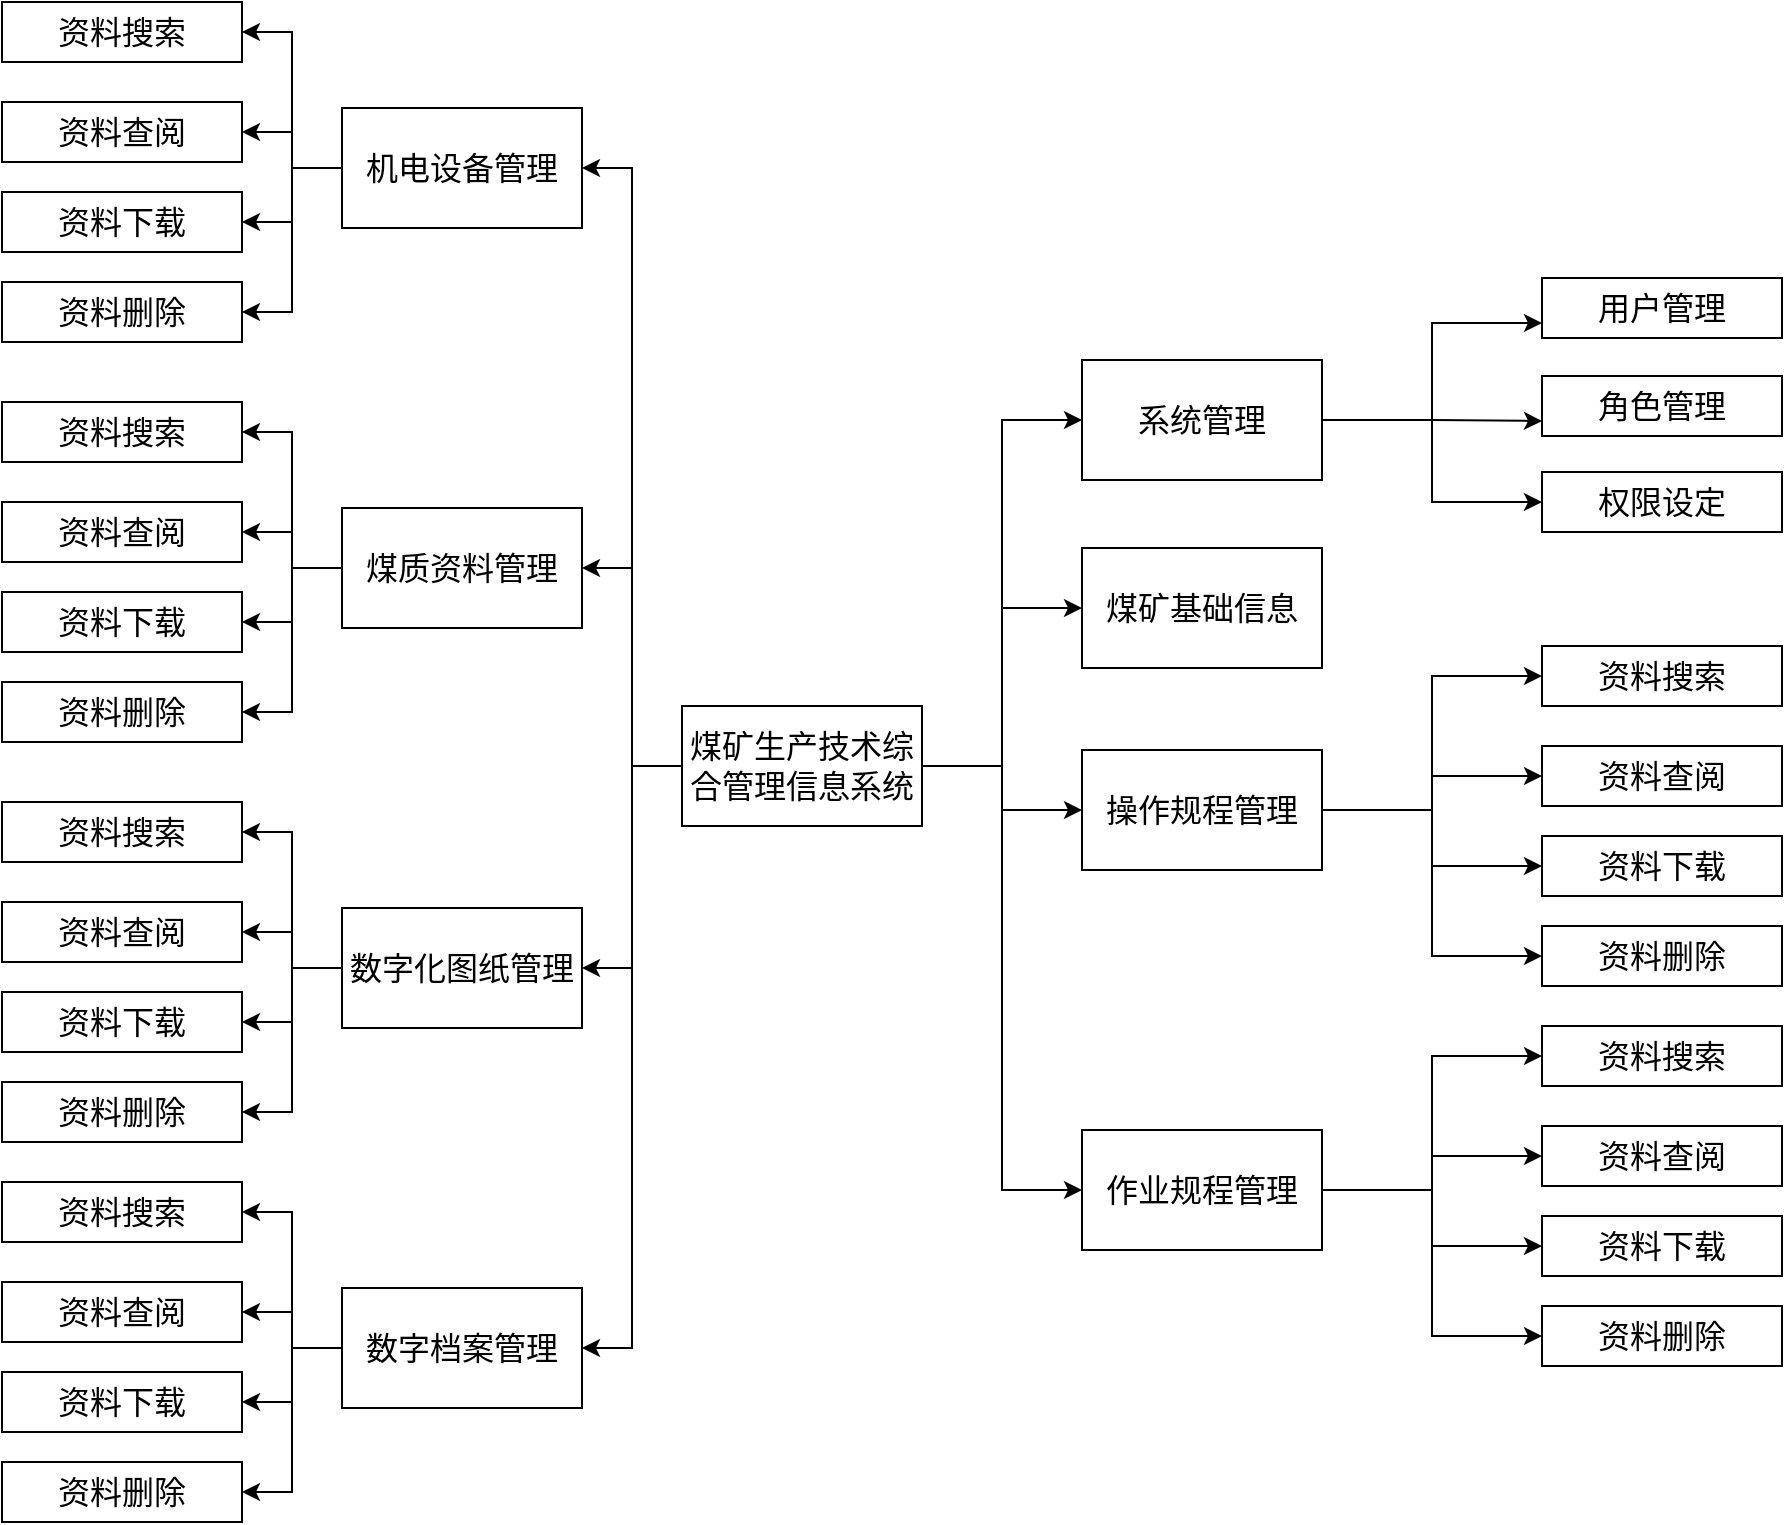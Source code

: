 <mxfile version="21.5.2" type="github">
  <diagram name="第 1 页" id="Rfx2daZXtx6ITtFQusi0">
    <mxGraphModel dx="2772" dy="1612" grid="1" gridSize="10" guides="1" tooltips="1" connect="1" arrows="1" fold="1" page="1" pageScale="1" pageWidth="827" pageHeight="1169" math="0" shadow="0">
      <root>
        <mxCell id="0" />
        <mxCell id="1" parent="0" />
        <mxCell id="nWocL8AzZrYUBFs30rDb-3" value="" style="edgeStyle=orthogonalEdgeStyle;rounded=0;orthogonalLoop=1;jettySize=auto;html=1;entryX=0;entryY=0.5;entryDx=0;entryDy=0;" edge="1" parent="1" source="nWocL8AzZrYUBFs30rDb-1" target="nWocL8AzZrYUBFs30rDb-2">
          <mxGeometry relative="1" as="geometry" />
        </mxCell>
        <mxCell id="nWocL8AzZrYUBFs30rDb-11" style="edgeStyle=orthogonalEdgeStyle;rounded=0;orthogonalLoop=1;jettySize=auto;html=1;entryX=0;entryY=0.5;entryDx=0;entryDy=0;" edge="1" parent="1" source="nWocL8AzZrYUBFs30rDb-1" target="nWocL8AzZrYUBFs30rDb-10">
          <mxGeometry relative="1" as="geometry" />
        </mxCell>
        <mxCell id="nWocL8AzZrYUBFs30rDb-13" style="edgeStyle=orthogonalEdgeStyle;rounded=0;orthogonalLoop=1;jettySize=auto;html=1;" edge="1" parent="1" source="nWocL8AzZrYUBFs30rDb-1" target="nWocL8AzZrYUBFs30rDb-12">
          <mxGeometry relative="1" as="geometry" />
        </mxCell>
        <mxCell id="nWocL8AzZrYUBFs30rDb-31" style="edgeStyle=orthogonalEdgeStyle;rounded=0;orthogonalLoop=1;jettySize=auto;html=1;entryX=0;entryY=0.5;entryDx=0;entryDy=0;" edge="1" parent="1" source="nWocL8AzZrYUBFs30rDb-1" target="nWocL8AzZrYUBFs30rDb-26">
          <mxGeometry relative="1" as="geometry" />
        </mxCell>
        <mxCell id="nWocL8AzZrYUBFs30rDb-73" style="edgeStyle=orthogonalEdgeStyle;rounded=0;orthogonalLoop=1;jettySize=auto;html=1;entryX=1;entryY=0.5;entryDx=0;entryDy=0;" edge="1" parent="1" source="nWocL8AzZrYUBFs30rDb-1" target="nWocL8AzZrYUBFs30rDb-36">
          <mxGeometry relative="1" as="geometry" />
        </mxCell>
        <mxCell id="nWocL8AzZrYUBFs30rDb-74" style="edgeStyle=orthogonalEdgeStyle;rounded=0;orthogonalLoop=1;jettySize=auto;html=1;entryX=1;entryY=0.5;entryDx=0;entryDy=0;" edge="1" parent="1" source="nWocL8AzZrYUBFs30rDb-1" target="nWocL8AzZrYUBFs30rDb-50">
          <mxGeometry relative="1" as="geometry" />
        </mxCell>
        <mxCell id="nWocL8AzZrYUBFs30rDb-75" style="edgeStyle=orthogonalEdgeStyle;rounded=0;orthogonalLoop=1;jettySize=auto;html=1;entryX=1;entryY=0.5;entryDx=0;entryDy=0;" edge="1" parent="1" source="nWocL8AzZrYUBFs30rDb-1" target="nWocL8AzZrYUBFs30rDb-59">
          <mxGeometry relative="1" as="geometry" />
        </mxCell>
        <mxCell id="nWocL8AzZrYUBFs30rDb-76" style="edgeStyle=orthogonalEdgeStyle;rounded=0;orthogonalLoop=1;jettySize=auto;html=1;entryX=1;entryY=0.5;entryDx=0;entryDy=0;" edge="1" parent="1" source="nWocL8AzZrYUBFs30rDb-1" target="nWocL8AzZrYUBFs30rDb-68">
          <mxGeometry relative="1" as="geometry" />
        </mxCell>
        <mxCell id="nWocL8AzZrYUBFs30rDb-1" value="&lt;font style=&quot;font-size: 16px;&quot;&gt;煤矿生产技术综合管理信息系统&lt;/font&gt;" style="rounded=0;whiteSpace=wrap;html=1;fontSize=16;" vertex="1" parent="1">
          <mxGeometry x="614" y="442" width="120" height="60" as="geometry" />
        </mxCell>
        <mxCell id="nWocL8AzZrYUBFs30rDb-5" value="" style="edgeStyle=orthogonalEdgeStyle;rounded=0;orthogonalLoop=1;jettySize=auto;html=1;entryX=0;entryY=0.75;entryDx=0;entryDy=0;" edge="1" parent="1" source="nWocL8AzZrYUBFs30rDb-2" target="nWocL8AzZrYUBFs30rDb-4">
          <mxGeometry relative="1" as="geometry" />
        </mxCell>
        <mxCell id="nWocL8AzZrYUBFs30rDb-8" style="edgeStyle=orthogonalEdgeStyle;rounded=0;orthogonalLoop=1;jettySize=auto;html=1;entryX=0;entryY=0.75;entryDx=0;entryDy=0;" edge="1" parent="1" source="nWocL8AzZrYUBFs30rDb-2" target="nWocL8AzZrYUBFs30rDb-6">
          <mxGeometry relative="1" as="geometry" />
        </mxCell>
        <mxCell id="nWocL8AzZrYUBFs30rDb-9" style="edgeStyle=orthogonalEdgeStyle;rounded=0;orthogonalLoop=1;jettySize=auto;html=1;entryX=0;entryY=0.5;entryDx=0;entryDy=0;" edge="1" parent="1" source="nWocL8AzZrYUBFs30rDb-2" target="nWocL8AzZrYUBFs30rDb-7">
          <mxGeometry relative="1" as="geometry" />
        </mxCell>
        <mxCell id="nWocL8AzZrYUBFs30rDb-2" value="系统管理" style="whiteSpace=wrap;html=1;rounded=0;fontSize=16;" vertex="1" parent="1">
          <mxGeometry x="814" y="269" width="120" height="60" as="geometry" />
        </mxCell>
        <mxCell id="nWocL8AzZrYUBFs30rDb-4" value="用户管理" style="whiteSpace=wrap;html=1;rounded=0;fontSize=16;" vertex="1" parent="1">
          <mxGeometry x="1044" y="228" width="120" height="30" as="geometry" />
        </mxCell>
        <mxCell id="nWocL8AzZrYUBFs30rDb-6" value="角色管理" style="whiteSpace=wrap;html=1;rounded=0;fontSize=16;" vertex="1" parent="1">
          <mxGeometry x="1044" y="277" width="120" height="30" as="geometry" />
        </mxCell>
        <mxCell id="nWocL8AzZrYUBFs30rDb-7" value="权限设定" style="whiteSpace=wrap;html=1;rounded=0;fontSize=16;" vertex="1" parent="1">
          <mxGeometry x="1044" y="325" width="120" height="30" as="geometry" />
        </mxCell>
        <mxCell id="nWocL8AzZrYUBFs30rDb-10" value="煤矿基础信息" style="whiteSpace=wrap;html=1;rounded=0;fontSize=16;" vertex="1" parent="1">
          <mxGeometry x="814" y="363" width="120" height="60" as="geometry" />
        </mxCell>
        <mxCell id="nWocL8AzZrYUBFs30rDb-18" style="edgeStyle=orthogonalEdgeStyle;rounded=0;orthogonalLoop=1;jettySize=auto;html=1;entryX=0;entryY=0.5;entryDx=0;entryDy=0;" edge="1" parent="1" source="nWocL8AzZrYUBFs30rDb-12" target="nWocL8AzZrYUBFs30rDb-14">
          <mxGeometry relative="1" as="geometry" />
        </mxCell>
        <mxCell id="nWocL8AzZrYUBFs30rDb-19" style="edgeStyle=orthogonalEdgeStyle;rounded=0;orthogonalLoop=1;jettySize=auto;html=1;entryX=0;entryY=0.5;entryDx=0;entryDy=0;" edge="1" parent="1" source="nWocL8AzZrYUBFs30rDb-12" target="nWocL8AzZrYUBFs30rDb-15">
          <mxGeometry relative="1" as="geometry" />
        </mxCell>
        <mxCell id="nWocL8AzZrYUBFs30rDb-20" style="edgeStyle=orthogonalEdgeStyle;rounded=0;orthogonalLoop=1;jettySize=auto;html=1;entryX=0;entryY=0.5;entryDx=0;entryDy=0;" edge="1" parent="1" source="nWocL8AzZrYUBFs30rDb-12" target="nWocL8AzZrYUBFs30rDb-16">
          <mxGeometry relative="1" as="geometry" />
        </mxCell>
        <mxCell id="nWocL8AzZrYUBFs30rDb-21" style="edgeStyle=orthogonalEdgeStyle;rounded=0;orthogonalLoop=1;jettySize=auto;html=1;entryX=0;entryY=0.5;entryDx=0;entryDy=0;" edge="1" parent="1" source="nWocL8AzZrYUBFs30rDb-12" target="nWocL8AzZrYUBFs30rDb-17">
          <mxGeometry relative="1" as="geometry" />
        </mxCell>
        <mxCell id="nWocL8AzZrYUBFs30rDb-12" value="操作规程管理" style="whiteSpace=wrap;html=1;rounded=0;fontSize=16;" vertex="1" parent="1">
          <mxGeometry x="814" y="464" width="120" height="60" as="geometry" />
        </mxCell>
        <mxCell id="nWocL8AzZrYUBFs30rDb-14" value="资料搜索" style="whiteSpace=wrap;html=1;rounded=0;fontSize=16;" vertex="1" parent="1">
          <mxGeometry x="1044" y="412" width="120" height="30" as="geometry" />
        </mxCell>
        <mxCell id="nWocL8AzZrYUBFs30rDb-15" value="资料查阅" style="whiteSpace=wrap;html=1;rounded=0;fontSize=16;" vertex="1" parent="1">
          <mxGeometry x="1044" y="462" width="120" height="30" as="geometry" />
        </mxCell>
        <mxCell id="nWocL8AzZrYUBFs30rDb-16" value="资料下载" style="whiteSpace=wrap;html=1;rounded=0;fontSize=16;" vertex="1" parent="1">
          <mxGeometry x="1044" y="507" width="120" height="30" as="geometry" />
        </mxCell>
        <mxCell id="nWocL8AzZrYUBFs30rDb-17" value="资料删除" style="whiteSpace=wrap;html=1;rounded=0;fontSize=16;" vertex="1" parent="1">
          <mxGeometry x="1044" y="552" width="120" height="30" as="geometry" />
        </mxCell>
        <mxCell id="nWocL8AzZrYUBFs30rDb-22" style="edgeStyle=orthogonalEdgeStyle;rounded=0;orthogonalLoop=1;jettySize=auto;html=1;entryX=0;entryY=0.5;entryDx=0;entryDy=0;" edge="1" parent="1" source="nWocL8AzZrYUBFs30rDb-26" target="nWocL8AzZrYUBFs30rDb-27">
          <mxGeometry relative="1" as="geometry" />
        </mxCell>
        <mxCell id="nWocL8AzZrYUBFs30rDb-23" style="edgeStyle=orthogonalEdgeStyle;rounded=0;orthogonalLoop=1;jettySize=auto;html=1;entryX=0;entryY=0.5;entryDx=0;entryDy=0;" edge="1" parent="1" source="nWocL8AzZrYUBFs30rDb-26" target="nWocL8AzZrYUBFs30rDb-28">
          <mxGeometry relative="1" as="geometry" />
        </mxCell>
        <mxCell id="nWocL8AzZrYUBFs30rDb-24" style="edgeStyle=orthogonalEdgeStyle;rounded=0;orthogonalLoop=1;jettySize=auto;html=1;entryX=0;entryY=0.5;entryDx=0;entryDy=0;" edge="1" parent="1" source="nWocL8AzZrYUBFs30rDb-26" target="nWocL8AzZrYUBFs30rDb-29">
          <mxGeometry relative="1" as="geometry" />
        </mxCell>
        <mxCell id="nWocL8AzZrYUBFs30rDb-25" style="edgeStyle=orthogonalEdgeStyle;rounded=0;orthogonalLoop=1;jettySize=auto;html=1;entryX=0;entryY=0.5;entryDx=0;entryDy=0;" edge="1" parent="1" source="nWocL8AzZrYUBFs30rDb-26" target="nWocL8AzZrYUBFs30rDb-30">
          <mxGeometry relative="1" as="geometry" />
        </mxCell>
        <mxCell id="nWocL8AzZrYUBFs30rDb-26" value="作业规程管理" style="whiteSpace=wrap;html=1;rounded=0;fontSize=16;" vertex="1" parent="1">
          <mxGeometry x="814" y="654" width="120" height="60" as="geometry" />
        </mxCell>
        <mxCell id="nWocL8AzZrYUBFs30rDb-27" value="资料搜索" style="whiteSpace=wrap;html=1;rounded=0;fontSize=16;" vertex="1" parent="1">
          <mxGeometry x="1044" y="602" width="120" height="30" as="geometry" />
        </mxCell>
        <mxCell id="nWocL8AzZrYUBFs30rDb-28" value="资料查阅" style="whiteSpace=wrap;html=1;rounded=0;fontSize=16;" vertex="1" parent="1">
          <mxGeometry x="1044" y="652" width="120" height="30" as="geometry" />
        </mxCell>
        <mxCell id="nWocL8AzZrYUBFs30rDb-29" value="资料下载" style="whiteSpace=wrap;html=1;rounded=0;fontSize=16;" vertex="1" parent="1">
          <mxGeometry x="1044" y="697" width="120" height="30" as="geometry" />
        </mxCell>
        <mxCell id="nWocL8AzZrYUBFs30rDb-30" value="资料删除" style="whiteSpace=wrap;html=1;rounded=0;fontSize=16;" vertex="1" parent="1">
          <mxGeometry x="1044" y="742" width="120" height="30" as="geometry" />
        </mxCell>
        <mxCell id="nWocL8AzZrYUBFs30rDb-41" style="edgeStyle=orthogonalEdgeStyle;rounded=0;orthogonalLoop=1;jettySize=auto;html=1;entryX=1;entryY=0.5;entryDx=0;entryDy=0;" edge="1" parent="1" source="nWocL8AzZrYUBFs30rDb-36" target="nWocL8AzZrYUBFs30rDb-37">
          <mxGeometry relative="1" as="geometry" />
        </mxCell>
        <mxCell id="nWocL8AzZrYUBFs30rDb-42" style="edgeStyle=orthogonalEdgeStyle;rounded=0;orthogonalLoop=1;jettySize=auto;html=1;entryX=1;entryY=0.5;entryDx=0;entryDy=0;" edge="1" parent="1" source="nWocL8AzZrYUBFs30rDb-36" target="nWocL8AzZrYUBFs30rDb-38">
          <mxGeometry relative="1" as="geometry" />
        </mxCell>
        <mxCell id="nWocL8AzZrYUBFs30rDb-44" style="edgeStyle=orthogonalEdgeStyle;rounded=0;orthogonalLoop=1;jettySize=auto;html=1;entryX=1;entryY=0.5;entryDx=0;entryDy=0;" edge="1" parent="1" source="nWocL8AzZrYUBFs30rDb-36" target="nWocL8AzZrYUBFs30rDb-39">
          <mxGeometry relative="1" as="geometry" />
        </mxCell>
        <mxCell id="nWocL8AzZrYUBFs30rDb-45" style="edgeStyle=orthogonalEdgeStyle;rounded=0;orthogonalLoop=1;jettySize=auto;html=1;entryX=1;entryY=0.5;entryDx=0;entryDy=0;" edge="1" parent="1" source="nWocL8AzZrYUBFs30rDb-36" target="nWocL8AzZrYUBFs30rDb-40">
          <mxGeometry relative="1" as="geometry" />
        </mxCell>
        <mxCell id="nWocL8AzZrYUBFs30rDb-36" value="机电设备管理" style="whiteSpace=wrap;html=1;rounded=0;fontSize=16;" vertex="1" parent="1">
          <mxGeometry x="444" y="143" width="120" height="60" as="geometry" />
        </mxCell>
        <mxCell id="nWocL8AzZrYUBFs30rDb-37" value="资料搜索" style="whiteSpace=wrap;html=1;rounded=0;fontSize=16;" vertex="1" parent="1">
          <mxGeometry x="274" y="90" width="120" height="30" as="geometry" />
        </mxCell>
        <mxCell id="nWocL8AzZrYUBFs30rDb-38" value="资料查阅" style="whiteSpace=wrap;html=1;rounded=0;fontSize=16;" vertex="1" parent="1">
          <mxGeometry x="274" y="140" width="120" height="30" as="geometry" />
        </mxCell>
        <mxCell id="nWocL8AzZrYUBFs30rDb-39" value="资料下载" style="whiteSpace=wrap;html=1;rounded=0;fontSize=16;" vertex="1" parent="1">
          <mxGeometry x="274" y="185" width="120" height="30" as="geometry" />
        </mxCell>
        <mxCell id="nWocL8AzZrYUBFs30rDb-40" value="资料删除" style="whiteSpace=wrap;html=1;rounded=0;fontSize=16;" vertex="1" parent="1">
          <mxGeometry x="274" y="230" width="120" height="30" as="geometry" />
        </mxCell>
        <mxCell id="nWocL8AzZrYUBFs30rDb-46" style="edgeStyle=orthogonalEdgeStyle;rounded=0;orthogonalLoop=1;jettySize=auto;html=1;entryX=1;entryY=0.5;entryDx=0;entryDy=0;" edge="1" parent="1" source="nWocL8AzZrYUBFs30rDb-50" target="nWocL8AzZrYUBFs30rDb-51">
          <mxGeometry relative="1" as="geometry" />
        </mxCell>
        <mxCell id="nWocL8AzZrYUBFs30rDb-47" style="edgeStyle=orthogonalEdgeStyle;rounded=0;orthogonalLoop=1;jettySize=auto;html=1;entryX=1;entryY=0.5;entryDx=0;entryDy=0;" edge="1" parent="1" source="nWocL8AzZrYUBFs30rDb-50" target="nWocL8AzZrYUBFs30rDb-52">
          <mxGeometry relative="1" as="geometry" />
        </mxCell>
        <mxCell id="nWocL8AzZrYUBFs30rDb-48" style="edgeStyle=orthogonalEdgeStyle;rounded=0;orthogonalLoop=1;jettySize=auto;html=1;entryX=1;entryY=0.5;entryDx=0;entryDy=0;" edge="1" parent="1" source="nWocL8AzZrYUBFs30rDb-50" target="nWocL8AzZrYUBFs30rDb-53">
          <mxGeometry relative="1" as="geometry" />
        </mxCell>
        <mxCell id="nWocL8AzZrYUBFs30rDb-49" style="edgeStyle=orthogonalEdgeStyle;rounded=0;orthogonalLoop=1;jettySize=auto;html=1;entryX=1;entryY=0.5;entryDx=0;entryDy=0;" edge="1" parent="1" source="nWocL8AzZrYUBFs30rDb-50" target="nWocL8AzZrYUBFs30rDb-54">
          <mxGeometry relative="1" as="geometry" />
        </mxCell>
        <mxCell id="nWocL8AzZrYUBFs30rDb-50" value="煤质资料管理" style="whiteSpace=wrap;html=1;rounded=0;fontSize=16;" vertex="1" parent="1">
          <mxGeometry x="444" y="343" width="120" height="60" as="geometry" />
        </mxCell>
        <mxCell id="nWocL8AzZrYUBFs30rDb-51" value="资料搜索" style="whiteSpace=wrap;html=1;rounded=0;fontSize=16;" vertex="1" parent="1">
          <mxGeometry x="274" y="290" width="120" height="30" as="geometry" />
        </mxCell>
        <mxCell id="nWocL8AzZrYUBFs30rDb-52" value="资料查阅" style="whiteSpace=wrap;html=1;rounded=0;fontSize=16;" vertex="1" parent="1">
          <mxGeometry x="274" y="340" width="120" height="30" as="geometry" />
        </mxCell>
        <mxCell id="nWocL8AzZrYUBFs30rDb-53" value="资料下载" style="whiteSpace=wrap;html=1;rounded=0;fontSize=16;" vertex="1" parent="1">
          <mxGeometry x="274" y="385" width="120" height="30" as="geometry" />
        </mxCell>
        <mxCell id="nWocL8AzZrYUBFs30rDb-54" value="资料删除" style="whiteSpace=wrap;html=1;rounded=0;fontSize=16;" vertex="1" parent="1">
          <mxGeometry x="274" y="430" width="120" height="30" as="geometry" />
        </mxCell>
        <mxCell id="nWocL8AzZrYUBFs30rDb-55" style="edgeStyle=orthogonalEdgeStyle;rounded=0;orthogonalLoop=1;jettySize=auto;html=1;entryX=1;entryY=0.5;entryDx=0;entryDy=0;" edge="1" parent="1" source="nWocL8AzZrYUBFs30rDb-59" target="nWocL8AzZrYUBFs30rDb-60">
          <mxGeometry relative="1" as="geometry" />
        </mxCell>
        <mxCell id="nWocL8AzZrYUBFs30rDb-56" style="edgeStyle=orthogonalEdgeStyle;rounded=0;orthogonalLoop=1;jettySize=auto;html=1;entryX=1;entryY=0.5;entryDx=0;entryDy=0;" edge="1" parent="1" source="nWocL8AzZrYUBFs30rDb-59" target="nWocL8AzZrYUBFs30rDb-61">
          <mxGeometry relative="1" as="geometry" />
        </mxCell>
        <mxCell id="nWocL8AzZrYUBFs30rDb-57" style="edgeStyle=orthogonalEdgeStyle;rounded=0;orthogonalLoop=1;jettySize=auto;html=1;entryX=1;entryY=0.5;entryDx=0;entryDy=0;" edge="1" parent="1" source="nWocL8AzZrYUBFs30rDb-59" target="nWocL8AzZrYUBFs30rDb-62">
          <mxGeometry relative="1" as="geometry" />
        </mxCell>
        <mxCell id="nWocL8AzZrYUBFs30rDb-58" style="edgeStyle=orthogonalEdgeStyle;rounded=0;orthogonalLoop=1;jettySize=auto;html=1;entryX=1;entryY=0.5;entryDx=0;entryDy=0;" edge="1" parent="1" source="nWocL8AzZrYUBFs30rDb-59" target="nWocL8AzZrYUBFs30rDb-63">
          <mxGeometry relative="1" as="geometry" />
        </mxCell>
        <mxCell id="nWocL8AzZrYUBFs30rDb-59" value="数字化图纸管理" style="whiteSpace=wrap;html=1;rounded=0;fontSize=16;" vertex="1" parent="1">
          <mxGeometry x="444" y="543" width="120" height="60" as="geometry" />
        </mxCell>
        <mxCell id="nWocL8AzZrYUBFs30rDb-60" value="资料搜索" style="whiteSpace=wrap;html=1;rounded=0;fontSize=16;" vertex="1" parent="1">
          <mxGeometry x="274" y="490" width="120" height="30" as="geometry" />
        </mxCell>
        <mxCell id="nWocL8AzZrYUBFs30rDb-61" value="资料查阅" style="whiteSpace=wrap;html=1;rounded=0;fontSize=16;" vertex="1" parent="1">
          <mxGeometry x="274" y="540" width="120" height="30" as="geometry" />
        </mxCell>
        <mxCell id="nWocL8AzZrYUBFs30rDb-62" value="资料下载" style="whiteSpace=wrap;html=1;rounded=0;fontSize=16;" vertex="1" parent="1">
          <mxGeometry x="274" y="585" width="120" height="30" as="geometry" />
        </mxCell>
        <mxCell id="nWocL8AzZrYUBFs30rDb-63" value="资料删除" style="whiteSpace=wrap;html=1;rounded=0;fontSize=16;" vertex="1" parent="1">
          <mxGeometry x="274" y="630" width="120" height="30" as="geometry" />
        </mxCell>
        <mxCell id="nWocL8AzZrYUBFs30rDb-64" style="edgeStyle=orthogonalEdgeStyle;rounded=0;orthogonalLoop=1;jettySize=auto;html=1;entryX=1;entryY=0.5;entryDx=0;entryDy=0;" edge="1" parent="1" source="nWocL8AzZrYUBFs30rDb-68" target="nWocL8AzZrYUBFs30rDb-69">
          <mxGeometry relative="1" as="geometry" />
        </mxCell>
        <mxCell id="nWocL8AzZrYUBFs30rDb-65" style="edgeStyle=orthogonalEdgeStyle;rounded=0;orthogonalLoop=1;jettySize=auto;html=1;entryX=1;entryY=0.5;entryDx=0;entryDy=0;" edge="1" parent="1" source="nWocL8AzZrYUBFs30rDb-68" target="nWocL8AzZrYUBFs30rDb-70">
          <mxGeometry relative="1" as="geometry" />
        </mxCell>
        <mxCell id="nWocL8AzZrYUBFs30rDb-66" style="edgeStyle=orthogonalEdgeStyle;rounded=0;orthogonalLoop=1;jettySize=auto;html=1;entryX=1;entryY=0.5;entryDx=0;entryDy=0;" edge="1" parent="1" source="nWocL8AzZrYUBFs30rDb-68" target="nWocL8AzZrYUBFs30rDb-71">
          <mxGeometry relative="1" as="geometry" />
        </mxCell>
        <mxCell id="nWocL8AzZrYUBFs30rDb-67" style="edgeStyle=orthogonalEdgeStyle;rounded=0;orthogonalLoop=1;jettySize=auto;html=1;entryX=1;entryY=0.5;entryDx=0;entryDy=0;" edge="1" parent="1" source="nWocL8AzZrYUBFs30rDb-68" target="nWocL8AzZrYUBFs30rDb-72">
          <mxGeometry relative="1" as="geometry" />
        </mxCell>
        <mxCell id="nWocL8AzZrYUBFs30rDb-68" value="数字档案管理" style="whiteSpace=wrap;html=1;rounded=0;fontSize=16;" vertex="1" parent="1">
          <mxGeometry x="444" y="733" width="120" height="60" as="geometry" />
        </mxCell>
        <mxCell id="nWocL8AzZrYUBFs30rDb-69" value="资料搜索" style="whiteSpace=wrap;html=1;rounded=0;fontSize=16;" vertex="1" parent="1">
          <mxGeometry x="274" y="680" width="120" height="30" as="geometry" />
        </mxCell>
        <mxCell id="nWocL8AzZrYUBFs30rDb-70" value="资料查阅" style="whiteSpace=wrap;html=1;rounded=0;fontSize=16;" vertex="1" parent="1">
          <mxGeometry x="274" y="730" width="120" height="30" as="geometry" />
        </mxCell>
        <mxCell id="nWocL8AzZrYUBFs30rDb-71" value="资料下载" style="whiteSpace=wrap;html=1;rounded=0;fontSize=16;" vertex="1" parent="1">
          <mxGeometry x="274" y="775" width="120" height="30" as="geometry" />
        </mxCell>
        <mxCell id="nWocL8AzZrYUBFs30rDb-72" value="资料删除" style="whiteSpace=wrap;html=1;rounded=0;fontSize=16;" vertex="1" parent="1">
          <mxGeometry x="274" y="820" width="120" height="30" as="geometry" />
        </mxCell>
      </root>
    </mxGraphModel>
  </diagram>
</mxfile>
